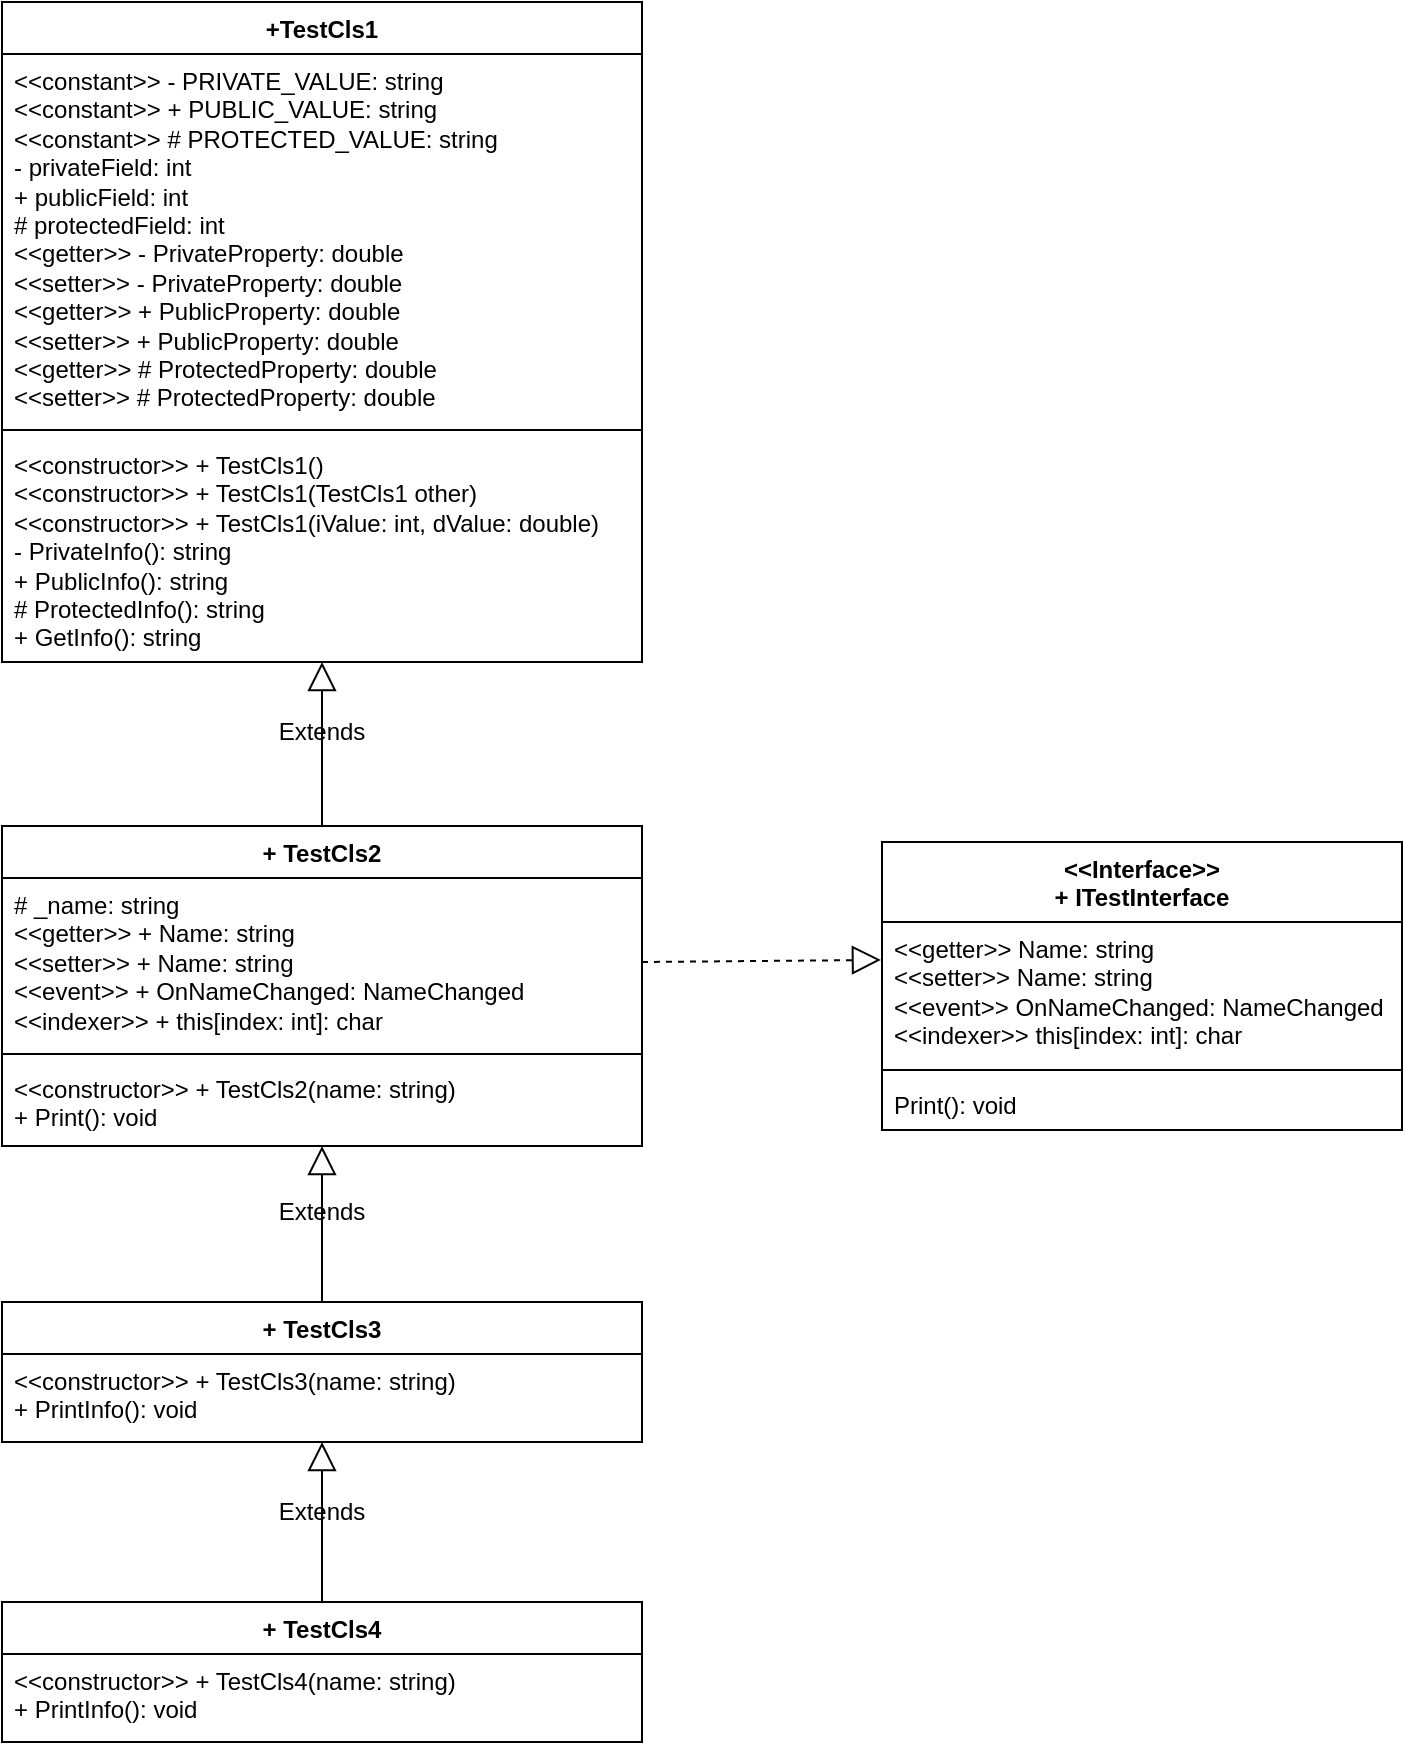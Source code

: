 <mxfile version="23.1.2" type="device">
  <diagram name="Page-1" id="UBtXKL8U3c8zoAvNPqeJ">
    <mxGraphModel dx="1750" dy="948" grid="1" gridSize="10" guides="1" tooltips="1" connect="1" arrows="1" fold="1" page="1" pageScale="1" pageWidth="850" pageHeight="1100" math="0" shadow="0">
      <root>
        <mxCell id="0" />
        <mxCell id="1" parent="0" />
        <mxCell id="nlzwGY6cPTsEjiAZHT3V-16" value="+TestCls1" style="swimlane;fontStyle=1;align=center;verticalAlign=top;childLayout=stackLayout;horizontal=1;startSize=26;horizontalStack=0;resizeParent=1;resizeParentMax=0;resizeLast=0;collapsible=1;marginBottom=0;whiteSpace=wrap;html=1;" vertex="1" parent="1">
          <mxGeometry x="40" y="40" width="320" height="330" as="geometry" />
        </mxCell>
        <mxCell id="nlzwGY6cPTsEjiAZHT3V-17" value="&amp;lt;&amp;lt;constant&amp;gt;&amp;gt; - PRIVATE_VALUE: string&lt;br&gt;&amp;lt;&amp;lt;constant&amp;gt;&amp;gt; + PUBLIC_VALUE: string&lt;br&gt;&amp;lt;&amp;lt;constant&amp;gt;&amp;gt; # PROTECTED_VALUE: string&lt;br&gt;- privateField: int&lt;br&gt;+ publicField: int&lt;br&gt;# protectedField: int&lt;br&gt;&amp;lt;&amp;lt;getter&amp;gt;&amp;gt; - PrivateProperty: double&lt;br&gt;&amp;lt;&amp;lt;setter&amp;gt;&amp;gt; - PrivateProperty: double&lt;br&gt;&amp;lt;&amp;lt;getter&amp;gt;&amp;gt; + PublicProperty: double&lt;br&gt;&amp;lt;&amp;lt;setter&amp;gt;&amp;gt; + PublicProperty: double&lt;br&gt;&amp;lt;&amp;lt;getter&amp;gt;&amp;gt; # ProtectedProperty: double&lt;br&gt;&amp;lt;&amp;lt;setter&amp;gt;&amp;gt; # ProtectedProperty: double" style="text;strokeColor=none;fillColor=none;align=left;verticalAlign=top;spacingLeft=4;spacingRight=4;overflow=hidden;rotatable=0;points=[[0,0.5],[1,0.5]];portConstraint=eastwest;whiteSpace=wrap;html=1;" vertex="1" parent="nlzwGY6cPTsEjiAZHT3V-16">
          <mxGeometry y="26" width="320" height="184" as="geometry" />
        </mxCell>
        <mxCell id="nlzwGY6cPTsEjiAZHT3V-18" value="" style="line;strokeWidth=1;fillColor=none;align=left;verticalAlign=middle;spacingTop=-1;spacingLeft=3;spacingRight=3;rotatable=0;labelPosition=right;points=[];portConstraint=eastwest;strokeColor=inherit;" vertex="1" parent="nlzwGY6cPTsEjiAZHT3V-16">
          <mxGeometry y="210" width="320" height="8" as="geometry" />
        </mxCell>
        <mxCell id="nlzwGY6cPTsEjiAZHT3V-19" value="&amp;lt;&amp;lt;constructor&amp;gt;&amp;gt; + TestCls1()&lt;br&gt;&amp;lt;&amp;lt;constructor&amp;gt;&amp;gt; + TestCls1(TestCls1 other)&lt;br&gt;&amp;lt;&amp;lt;constructor&amp;gt;&amp;gt; + TestCls1(iValue: int, dValue: double)&lt;br&gt;- PrivateInfo(): string&lt;br&gt;+ PublicInfo(): string&lt;br&gt;# ProtectedInfo(): string&lt;br&gt;+ GetInfo(): string" style="text;strokeColor=none;fillColor=none;align=left;verticalAlign=top;spacingLeft=4;spacingRight=4;overflow=hidden;rotatable=0;points=[[0,0.5],[1,0.5]];portConstraint=eastwest;whiteSpace=wrap;html=1;" vertex="1" parent="nlzwGY6cPTsEjiAZHT3V-16">
          <mxGeometry y="218" width="320" height="112" as="geometry" />
        </mxCell>
        <mxCell id="nlzwGY6cPTsEjiAZHT3V-21" value="&amp;lt;&amp;lt;Interface&amp;gt;&amp;gt;&lt;br&gt;+ ITestInterface" style="swimlane;fontStyle=1;align=center;verticalAlign=top;childLayout=stackLayout;horizontal=1;startSize=40;horizontalStack=0;resizeParent=1;resizeParentMax=0;resizeLast=0;collapsible=1;marginBottom=0;whiteSpace=wrap;html=1;" vertex="1" parent="1">
          <mxGeometry x="480" y="460" width="260" height="144" as="geometry">
            <mxRectangle x="500" y="280" width="200" height="30" as="alternateBounds" />
          </mxGeometry>
        </mxCell>
        <mxCell id="nlzwGY6cPTsEjiAZHT3V-22" value="&amp;lt;&amp;lt;getter&amp;gt;&amp;gt; Name: string&lt;br&gt;&amp;lt;&amp;lt;setter&amp;gt;&amp;gt; Name: string&lt;br&gt;&amp;lt;&amp;lt;event&amp;gt;&amp;gt; OnNameChanged: NameChanged&lt;br&gt;&amp;lt;&amp;lt;indexer&amp;gt;&amp;gt; this[index: int]: char" style="text;strokeColor=none;fillColor=none;align=left;verticalAlign=top;spacingLeft=4;spacingRight=4;overflow=hidden;rotatable=0;points=[[0,0.5],[1,0.5]];portConstraint=eastwest;whiteSpace=wrap;html=1;" vertex="1" parent="nlzwGY6cPTsEjiAZHT3V-21">
          <mxGeometry y="40" width="260" height="70" as="geometry" />
        </mxCell>
        <mxCell id="nlzwGY6cPTsEjiAZHT3V-23" value="" style="line;strokeWidth=1;fillColor=none;align=left;verticalAlign=middle;spacingTop=-1;spacingLeft=3;spacingRight=3;rotatable=0;labelPosition=right;points=[];portConstraint=eastwest;strokeColor=inherit;" vertex="1" parent="nlzwGY6cPTsEjiAZHT3V-21">
          <mxGeometry y="110" width="260" height="8" as="geometry" />
        </mxCell>
        <mxCell id="nlzwGY6cPTsEjiAZHT3V-24" value="Print(): void" style="text;strokeColor=none;fillColor=none;align=left;verticalAlign=top;spacingLeft=4;spacingRight=4;overflow=hidden;rotatable=0;points=[[0,0.5],[1,0.5]];portConstraint=eastwest;whiteSpace=wrap;html=1;" vertex="1" parent="nlzwGY6cPTsEjiAZHT3V-21">
          <mxGeometry y="118" width="260" height="26" as="geometry" />
        </mxCell>
        <mxCell id="nlzwGY6cPTsEjiAZHT3V-25" value="+ TestCls2" style="swimlane;fontStyle=1;align=center;verticalAlign=top;childLayout=stackLayout;horizontal=1;startSize=26;horizontalStack=0;resizeParent=1;resizeParentMax=0;resizeLast=0;collapsible=1;marginBottom=0;whiteSpace=wrap;html=1;" vertex="1" parent="1">
          <mxGeometry x="40" y="452" width="320" height="160" as="geometry" />
        </mxCell>
        <mxCell id="nlzwGY6cPTsEjiAZHT3V-26" value="# _name: string&lt;br&gt;&amp;lt;&amp;lt;getter&amp;gt;&amp;gt; + Name: string&lt;br&gt;&amp;lt;&amp;lt;setter&amp;gt;&amp;gt; + Name: string&lt;br&gt;&amp;lt;&amp;lt;event&amp;gt;&amp;gt; + OnNameChanged: NameChanged&lt;br&gt;&amp;lt;&amp;lt;indexer&amp;gt;&amp;gt; + this[index: int]: char" style="text;strokeColor=none;fillColor=none;align=left;verticalAlign=top;spacingLeft=4;spacingRight=4;overflow=hidden;rotatable=0;points=[[0,0.5],[1,0.5]];portConstraint=eastwest;whiteSpace=wrap;html=1;" vertex="1" parent="nlzwGY6cPTsEjiAZHT3V-25">
          <mxGeometry y="26" width="320" height="84" as="geometry" />
        </mxCell>
        <mxCell id="nlzwGY6cPTsEjiAZHT3V-27" value="" style="line;strokeWidth=1;fillColor=none;align=left;verticalAlign=middle;spacingTop=-1;spacingLeft=3;spacingRight=3;rotatable=0;labelPosition=right;points=[];portConstraint=eastwest;strokeColor=inherit;" vertex="1" parent="nlzwGY6cPTsEjiAZHT3V-25">
          <mxGeometry y="110" width="320" height="8" as="geometry" />
        </mxCell>
        <mxCell id="nlzwGY6cPTsEjiAZHT3V-28" value="&amp;lt;&amp;lt;constructor&amp;gt;&amp;gt; + TestCls2(name: string)&lt;br&gt;+ Print(): void" style="text;strokeColor=none;fillColor=none;align=left;verticalAlign=top;spacingLeft=4;spacingRight=4;overflow=hidden;rotatable=0;points=[[0,0.5],[1,0.5]];portConstraint=eastwest;whiteSpace=wrap;html=1;" vertex="1" parent="nlzwGY6cPTsEjiAZHT3V-25">
          <mxGeometry y="118" width="320" height="42" as="geometry" />
        </mxCell>
        <mxCell id="nlzwGY6cPTsEjiAZHT3V-29" value="" style="endArrow=block;dashed=1;endFill=0;endSize=12;html=1;rounded=0;exitX=1;exitY=0.5;exitDx=0;exitDy=0;entryX=-0.002;entryY=0.271;entryDx=0;entryDy=0;entryPerimeter=0;" edge="1" parent="1" source="nlzwGY6cPTsEjiAZHT3V-26" target="nlzwGY6cPTsEjiAZHT3V-22">
          <mxGeometry width="160" relative="1" as="geometry">
            <mxPoint x="160" y="690" as="sourcePoint" />
            <mxPoint x="320" y="690" as="targetPoint" />
          </mxGeometry>
        </mxCell>
        <mxCell id="nlzwGY6cPTsEjiAZHT3V-30" value="" style="endArrow=block;endFill=0;endSize=12;html=1;rounded=0;exitX=0.5;exitY=0;exitDx=0;exitDy=0;" edge="1" parent="1" source="nlzwGY6cPTsEjiAZHT3V-25" target="nlzwGY6cPTsEjiAZHT3V-19">
          <mxGeometry width="160" relative="1" as="geometry">
            <mxPoint x="150" y="740" as="sourcePoint" />
            <mxPoint x="310" y="740" as="targetPoint" />
          </mxGeometry>
        </mxCell>
        <mxCell id="nlzwGY6cPTsEjiAZHT3V-31" value="Extends" style="text;html=1;strokeColor=none;fillColor=none;align=center;verticalAlign=middle;whiteSpace=wrap;rounded=0;" vertex="1" parent="1">
          <mxGeometry x="170" y="390" width="60" height="30" as="geometry" />
        </mxCell>
        <mxCell id="nlzwGY6cPTsEjiAZHT3V-36" value="+ TestCls3" style="swimlane;fontStyle=1;align=center;verticalAlign=top;childLayout=stackLayout;horizontal=1;startSize=26;horizontalStack=0;resizeParent=1;resizeParentMax=0;resizeLast=0;collapsible=1;marginBottom=0;whiteSpace=wrap;html=1;" vertex="1" parent="1">
          <mxGeometry x="40" y="690" width="320" height="70" as="geometry" />
        </mxCell>
        <mxCell id="nlzwGY6cPTsEjiAZHT3V-39" value="&amp;lt;&amp;lt;constructor&amp;gt;&amp;gt; + TestCls3(name: string)&lt;br&gt;+ PrintInfo(): void" style="text;strokeColor=none;fillColor=none;align=left;verticalAlign=top;spacingLeft=4;spacingRight=4;overflow=hidden;rotatable=0;points=[[0,0.5],[1,0.5]];portConstraint=eastwest;whiteSpace=wrap;html=1;" vertex="1" parent="nlzwGY6cPTsEjiAZHT3V-36">
          <mxGeometry y="26" width="320" height="44" as="geometry" />
        </mxCell>
        <mxCell id="nlzwGY6cPTsEjiAZHT3V-40" value="Extends" style="text;html=1;strokeColor=none;fillColor=none;align=center;verticalAlign=middle;whiteSpace=wrap;rounded=0;" vertex="1" parent="1">
          <mxGeometry x="170" y="630" width="60" height="30" as="geometry" />
        </mxCell>
        <mxCell id="nlzwGY6cPTsEjiAZHT3V-41" value="" style="endArrow=block;endFill=0;endSize=12;html=1;rounded=0;exitX=0.5;exitY=0;exitDx=0;exitDy=0;" edge="1" parent="1" source="nlzwGY6cPTsEjiAZHT3V-36" target="nlzwGY6cPTsEjiAZHT3V-28">
          <mxGeometry width="160" relative="1" as="geometry">
            <mxPoint x="280" y="670" as="sourcePoint" />
            <mxPoint x="280" y="588" as="targetPoint" />
          </mxGeometry>
        </mxCell>
        <mxCell id="nlzwGY6cPTsEjiAZHT3V-43" value="+ TestCls4" style="swimlane;fontStyle=1;align=center;verticalAlign=top;childLayout=stackLayout;horizontal=1;startSize=26;horizontalStack=0;resizeParent=1;resizeParentMax=0;resizeLast=0;collapsible=1;marginBottom=0;whiteSpace=wrap;html=1;" vertex="1" parent="1">
          <mxGeometry x="40" y="840" width="320" height="70" as="geometry" />
        </mxCell>
        <mxCell id="nlzwGY6cPTsEjiAZHT3V-44" value="&amp;lt;&amp;lt;constructor&amp;gt;&amp;gt; + TestCls4(name: string)&lt;br&gt;+ PrintInfo(): void" style="text;strokeColor=none;fillColor=none;align=left;verticalAlign=top;spacingLeft=4;spacingRight=4;overflow=hidden;rotatable=0;points=[[0,0.5],[1,0.5]];portConstraint=eastwest;whiteSpace=wrap;html=1;" vertex="1" parent="nlzwGY6cPTsEjiAZHT3V-43">
          <mxGeometry y="26" width="320" height="44" as="geometry" />
        </mxCell>
        <mxCell id="nlzwGY6cPTsEjiAZHT3V-45" value="Extends" style="text;html=1;strokeColor=none;fillColor=none;align=center;verticalAlign=middle;whiteSpace=wrap;rounded=0;" vertex="1" parent="1">
          <mxGeometry x="170" y="780" width="60" height="30" as="geometry" />
        </mxCell>
        <mxCell id="nlzwGY6cPTsEjiAZHT3V-46" value="" style="endArrow=block;endFill=0;endSize=12;html=1;rounded=0;exitX=0.5;exitY=0;exitDx=0;exitDy=0;" edge="1" parent="1" source="nlzwGY6cPTsEjiAZHT3V-43" target="nlzwGY6cPTsEjiAZHT3V-36">
          <mxGeometry width="160" relative="1" as="geometry">
            <mxPoint x="440" y="828" as="sourcePoint" />
            <mxPoint x="440" y="750" as="targetPoint" />
          </mxGeometry>
        </mxCell>
      </root>
    </mxGraphModel>
  </diagram>
</mxfile>
